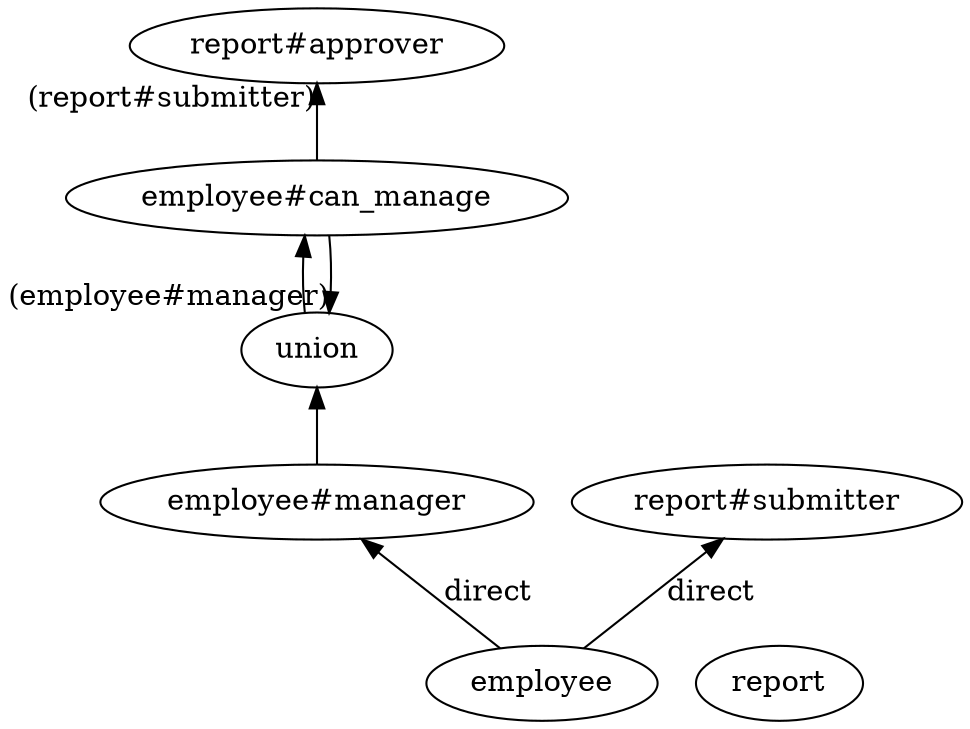 digraph {
graph [
rankdir=BT
];

// Node definitions.
0 [label=employee];
1 [label="employee#can_manage"];
2 [label=union];
3 [label="employee#manager"];
4 [label=report];
5 [label="report#approver"];
6 [label="report#submitter"];

// Edge definitions.
0 -> 3 [label=direct];
0 -> 6 [label=direct];
1 -> 2 [headlabel="(employee#manager)"];
1 -> 5 [headlabel="(report#submitter)"];
2 -> 1;
3 -> 2;
}